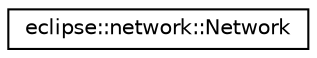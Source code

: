 digraph G
{
  edge [fontname="Helvetica",fontsize="10",labelfontname="Helvetica",labelfontsize="10"];
  node [fontname="Helvetica",fontsize="10",shape=record];
  rankdir="LR";
  Node1 [label="eclipse::network::Network",height=0.2,width=0.4,color="black", fillcolor="white", style="filled",URL="$classeclipse_1_1network_1_1Network.html"];
}
